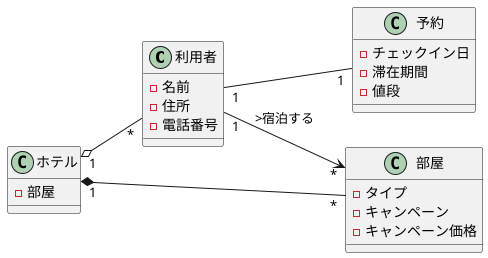 @startuml 3-3
left to right direction
class 利用者{
-名前
-住所
-電話番号
}
class ホテル{
-部屋
}
class 部屋{
-タイプ
-キャンペーン
-キャンペーン価格
    
}
class 予約{
-チェックイン日
-滞在期間
-値段   
}
ホテル "1"*--"*" 部屋
利用者 "1"--"1" 予約
ホテル "1" o--"*" 利用者
利用者"1"-->"*" 部屋:>宿泊する
@enduml